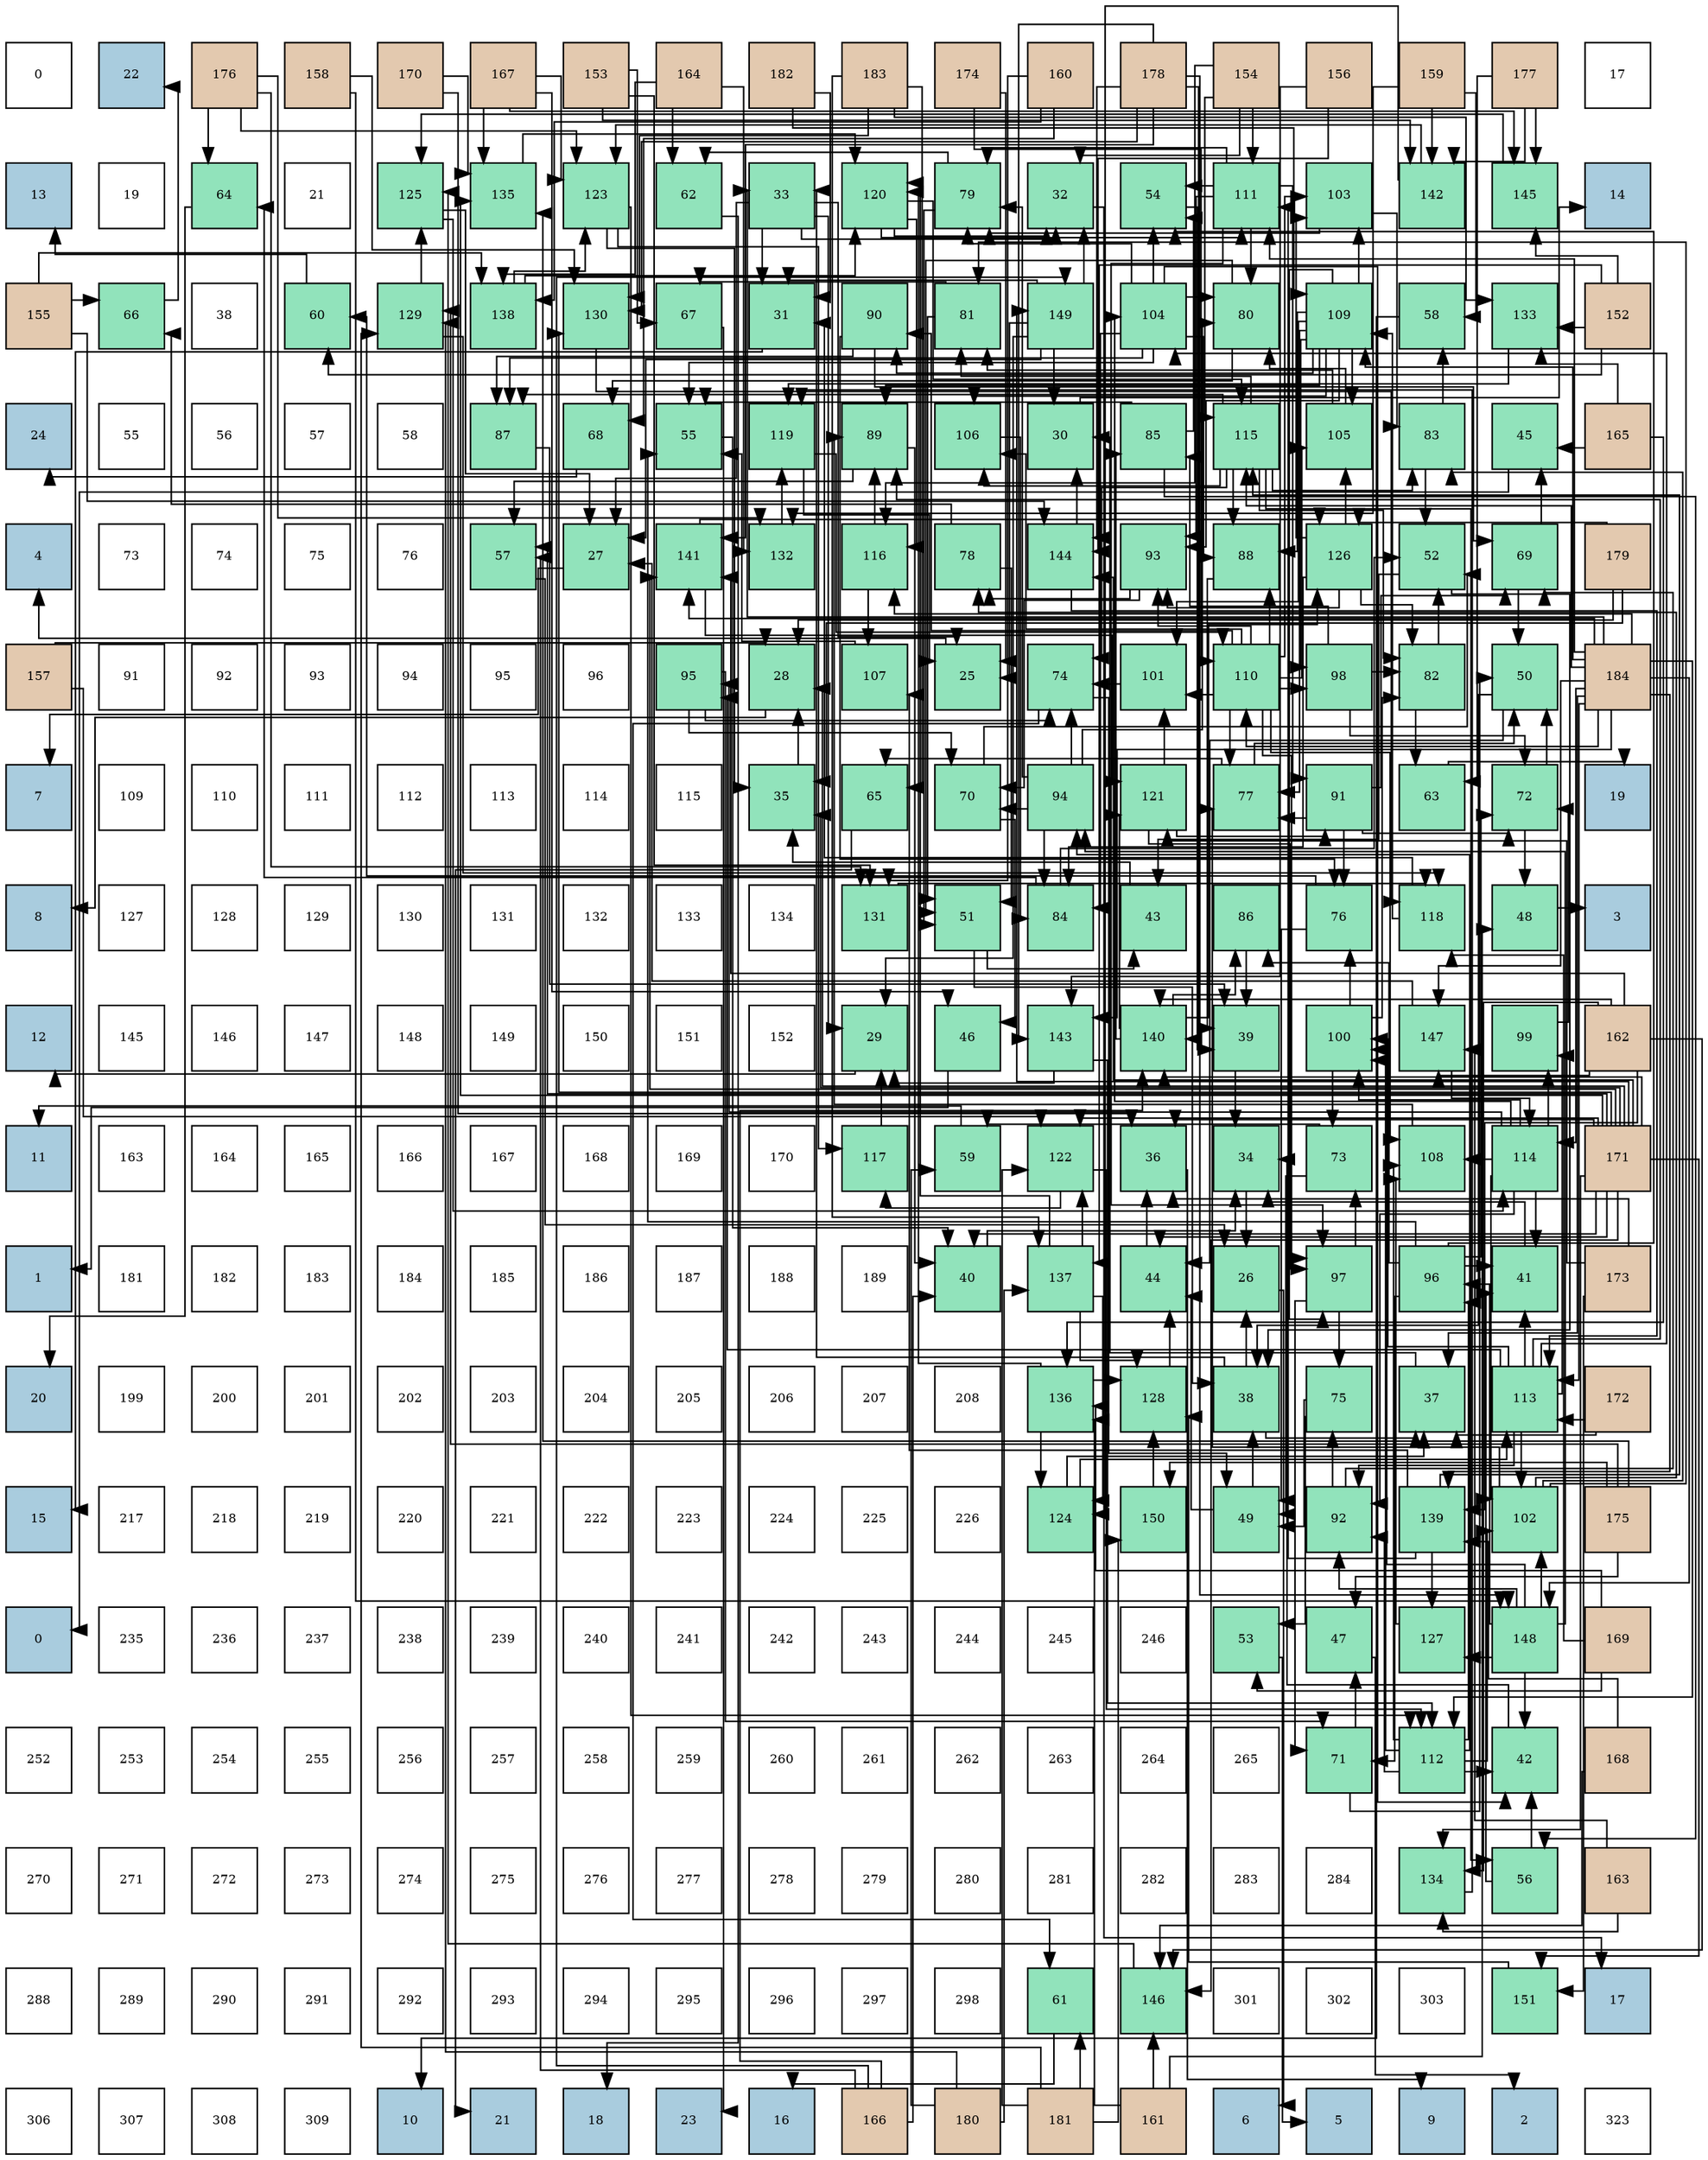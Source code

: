 digraph layout{
 rankdir=TB;
 splines=ortho;
 node [style=filled shape=square fixedsize=true width=0.6];
0[label="0", fontsize=8, fillcolor="#ffffff"];
1[label="22", fontsize=8, fillcolor="#a9ccde"];
2[label="176", fontsize=8, fillcolor="#e3c9af"];
3[label="158", fontsize=8, fillcolor="#e3c9af"];
4[label="170", fontsize=8, fillcolor="#e3c9af"];
5[label="167", fontsize=8, fillcolor="#e3c9af"];
6[label="153", fontsize=8, fillcolor="#e3c9af"];
7[label="164", fontsize=8, fillcolor="#e3c9af"];
8[label="182", fontsize=8, fillcolor="#e3c9af"];
9[label="183", fontsize=8, fillcolor="#e3c9af"];
10[label="174", fontsize=8, fillcolor="#e3c9af"];
11[label="160", fontsize=8, fillcolor="#e3c9af"];
12[label="178", fontsize=8, fillcolor="#e3c9af"];
13[label="154", fontsize=8, fillcolor="#e3c9af"];
14[label="156", fontsize=8, fillcolor="#e3c9af"];
15[label="159", fontsize=8, fillcolor="#e3c9af"];
16[label="177", fontsize=8, fillcolor="#e3c9af"];
17[label="17", fontsize=8, fillcolor="#ffffff"];
18[label="13", fontsize=8, fillcolor="#a9ccde"];
19[label="19", fontsize=8, fillcolor="#ffffff"];
20[label="64", fontsize=8, fillcolor="#91e3bb"];
21[label="21", fontsize=8, fillcolor="#ffffff"];
22[label="125", fontsize=8, fillcolor="#91e3bb"];
23[label="135", fontsize=8, fillcolor="#91e3bb"];
24[label="123", fontsize=8, fillcolor="#91e3bb"];
25[label="62", fontsize=8, fillcolor="#91e3bb"];
26[label="33", fontsize=8, fillcolor="#91e3bb"];
27[label="120", fontsize=8, fillcolor="#91e3bb"];
28[label="79", fontsize=8, fillcolor="#91e3bb"];
29[label="32", fontsize=8, fillcolor="#91e3bb"];
30[label="54", fontsize=8, fillcolor="#91e3bb"];
31[label="111", fontsize=8, fillcolor="#91e3bb"];
32[label="103", fontsize=8, fillcolor="#91e3bb"];
33[label="142", fontsize=8, fillcolor="#91e3bb"];
34[label="145", fontsize=8, fillcolor="#91e3bb"];
35[label="14", fontsize=8, fillcolor="#a9ccde"];
36[label="155", fontsize=8, fillcolor="#e3c9af"];
37[label="66", fontsize=8, fillcolor="#91e3bb"];
38[label="38", fontsize=8, fillcolor="#ffffff"];
39[label="60", fontsize=8, fillcolor="#91e3bb"];
40[label="129", fontsize=8, fillcolor="#91e3bb"];
41[label="138", fontsize=8, fillcolor="#91e3bb"];
42[label="130", fontsize=8, fillcolor="#91e3bb"];
43[label="67", fontsize=8, fillcolor="#91e3bb"];
44[label="31", fontsize=8, fillcolor="#91e3bb"];
45[label="90", fontsize=8, fillcolor="#91e3bb"];
46[label="81", fontsize=8, fillcolor="#91e3bb"];
47[label="149", fontsize=8, fillcolor="#91e3bb"];
48[label="104", fontsize=8, fillcolor="#91e3bb"];
49[label="80", fontsize=8, fillcolor="#91e3bb"];
50[label="109", fontsize=8, fillcolor="#91e3bb"];
51[label="58", fontsize=8, fillcolor="#91e3bb"];
52[label="133", fontsize=8, fillcolor="#91e3bb"];
53[label="152", fontsize=8, fillcolor="#e3c9af"];
54[label="24", fontsize=8, fillcolor="#a9ccde"];
55[label="55", fontsize=8, fillcolor="#ffffff"];
56[label="56", fontsize=8, fillcolor="#ffffff"];
57[label="57", fontsize=8, fillcolor="#ffffff"];
58[label="58", fontsize=8, fillcolor="#ffffff"];
59[label="87", fontsize=8, fillcolor="#91e3bb"];
60[label="68", fontsize=8, fillcolor="#91e3bb"];
61[label="55", fontsize=8, fillcolor="#91e3bb"];
62[label="119", fontsize=8, fillcolor="#91e3bb"];
63[label="89", fontsize=8, fillcolor="#91e3bb"];
64[label="106", fontsize=8, fillcolor="#91e3bb"];
65[label="30", fontsize=8, fillcolor="#91e3bb"];
66[label="85", fontsize=8, fillcolor="#91e3bb"];
67[label="115", fontsize=8, fillcolor="#91e3bb"];
68[label="105", fontsize=8, fillcolor="#91e3bb"];
69[label="83", fontsize=8, fillcolor="#91e3bb"];
70[label="45", fontsize=8, fillcolor="#91e3bb"];
71[label="165", fontsize=8, fillcolor="#e3c9af"];
72[label="4", fontsize=8, fillcolor="#a9ccde"];
73[label="73", fontsize=8, fillcolor="#ffffff"];
74[label="74", fontsize=8, fillcolor="#ffffff"];
75[label="75", fontsize=8, fillcolor="#ffffff"];
76[label="76", fontsize=8, fillcolor="#ffffff"];
77[label="57", fontsize=8, fillcolor="#91e3bb"];
78[label="27", fontsize=8, fillcolor="#91e3bb"];
79[label="141", fontsize=8, fillcolor="#91e3bb"];
80[label="132", fontsize=8, fillcolor="#91e3bb"];
81[label="116", fontsize=8, fillcolor="#91e3bb"];
82[label="78", fontsize=8, fillcolor="#91e3bb"];
83[label="144", fontsize=8, fillcolor="#91e3bb"];
84[label="93", fontsize=8, fillcolor="#91e3bb"];
85[label="88", fontsize=8, fillcolor="#91e3bb"];
86[label="126", fontsize=8, fillcolor="#91e3bb"];
87[label="52", fontsize=8, fillcolor="#91e3bb"];
88[label="69", fontsize=8, fillcolor="#91e3bb"];
89[label="179", fontsize=8, fillcolor="#e3c9af"];
90[label="157", fontsize=8, fillcolor="#e3c9af"];
91[label="91", fontsize=8, fillcolor="#ffffff"];
92[label="92", fontsize=8, fillcolor="#ffffff"];
93[label="93", fontsize=8, fillcolor="#ffffff"];
94[label="94", fontsize=8, fillcolor="#ffffff"];
95[label="95", fontsize=8, fillcolor="#ffffff"];
96[label="96", fontsize=8, fillcolor="#ffffff"];
97[label="95", fontsize=8, fillcolor="#91e3bb"];
98[label="28", fontsize=8, fillcolor="#91e3bb"];
99[label="107", fontsize=8, fillcolor="#91e3bb"];
100[label="25", fontsize=8, fillcolor="#91e3bb"];
101[label="74", fontsize=8, fillcolor="#91e3bb"];
102[label="101", fontsize=8, fillcolor="#91e3bb"];
103[label="110", fontsize=8, fillcolor="#91e3bb"];
104[label="98", fontsize=8, fillcolor="#91e3bb"];
105[label="82", fontsize=8, fillcolor="#91e3bb"];
106[label="50", fontsize=8, fillcolor="#91e3bb"];
107[label="184", fontsize=8, fillcolor="#e3c9af"];
108[label="7", fontsize=8, fillcolor="#a9ccde"];
109[label="109", fontsize=8, fillcolor="#ffffff"];
110[label="110", fontsize=8, fillcolor="#ffffff"];
111[label="111", fontsize=8, fillcolor="#ffffff"];
112[label="112", fontsize=8, fillcolor="#ffffff"];
113[label="113", fontsize=8, fillcolor="#ffffff"];
114[label="114", fontsize=8, fillcolor="#ffffff"];
115[label="115", fontsize=8, fillcolor="#ffffff"];
116[label="35", fontsize=8, fillcolor="#91e3bb"];
117[label="65", fontsize=8, fillcolor="#91e3bb"];
118[label="70", fontsize=8, fillcolor="#91e3bb"];
119[label="94", fontsize=8, fillcolor="#91e3bb"];
120[label="121", fontsize=8, fillcolor="#91e3bb"];
121[label="77", fontsize=8, fillcolor="#91e3bb"];
122[label="91", fontsize=8, fillcolor="#91e3bb"];
123[label="63", fontsize=8, fillcolor="#91e3bb"];
124[label="72", fontsize=8, fillcolor="#91e3bb"];
125[label="19", fontsize=8, fillcolor="#a9ccde"];
126[label="8", fontsize=8, fillcolor="#a9ccde"];
127[label="127", fontsize=8, fillcolor="#ffffff"];
128[label="128", fontsize=8, fillcolor="#ffffff"];
129[label="129", fontsize=8, fillcolor="#ffffff"];
130[label="130", fontsize=8, fillcolor="#ffffff"];
131[label="131", fontsize=8, fillcolor="#ffffff"];
132[label="132", fontsize=8, fillcolor="#ffffff"];
133[label="133", fontsize=8, fillcolor="#ffffff"];
134[label="134", fontsize=8, fillcolor="#ffffff"];
135[label="131", fontsize=8, fillcolor="#91e3bb"];
136[label="51", fontsize=8, fillcolor="#91e3bb"];
137[label="84", fontsize=8, fillcolor="#91e3bb"];
138[label="43", fontsize=8, fillcolor="#91e3bb"];
139[label="86", fontsize=8, fillcolor="#91e3bb"];
140[label="76", fontsize=8, fillcolor="#91e3bb"];
141[label="118", fontsize=8, fillcolor="#91e3bb"];
142[label="48", fontsize=8, fillcolor="#91e3bb"];
143[label="3", fontsize=8, fillcolor="#a9ccde"];
144[label="12", fontsize=8, fillcolor="#a9ccde"];
145[label="145", fontsize=8, fillcolor="#ffffff"];
146[label="146", fontsize=8, fillcolor="#ffffff"];
147[label="147", fontsize=8, fillcolor="#ffffff"];
148[label="148", fontsize=8, fillcolor="#ffffff"];
149[label="149", fontsize=8, fillcolor="#ffffff"];
150[label="150", fontsize=8, fillcolor="#ffffff"];
151[label="151", fontsize=8, fillcolor="#ffffff"];
152[label="152", fontsize=8, fillcolor="#ffffff"];
153[label="29", fontsize=8, fillcolor="#91e3bb"];
154[label="46", fontsize=8, fillcolor="#91e3bb"];
155[label="143", fontsize=8, fillcolor="#91e3bb"];
156[label="140", fontsize=8, fillcolor="#91e3bb"];
157[label="39", fontsize=8, fillcolor="#91e3bb"];
158[label="100", fontsize=8, fillcolor="#91e3bb"];
159[label="147", fontsize=8, fillcolor="#91e3bb"];
160[label="99", fontsize=8, fillcolor="#91e3bb"];
161[label="162", fontsize=8, fillcolor="#e3c9af"];
162[label="11", fontsize=8, fillcolor="#a9ccde"];
163[label="163", fontsize=8, fillcolor="#ffffff"];
164[label="164", fontsize=8, fillcolor="#ffffff"];
165[label="165", fontsize=8, fillcolor="#ffffff"];
166[label="166", fontsize=8, fillcolor="#ffffff"];
167[label="167", fontsize=8, fillcolor="#ffffff"];
168[label="168", fontsize=8, fillcolor="#ffffff"];
169[label="169", fontsize=8, fillcolor="#ffffff"];
170[label="170", fontsize=8, fillcolor="#ffffff"];
171[label="117", fontsize=8, fillcolor="#91e3bb"];
172[label="59", fontsize=8, fillcolor="#91e3bb"];
173[label="122", fontsize=8, fillcolor="#91e3bb"];
174[label="36", fontsize=8, fillcolor="#91e3bb"];
175[label="34", fontsize=8, fillcolor="#91e3bb"];
176[label="73", fontsize=8, fillcolor="#91e3bb"];
177[label="108", fontsize=8, fillcolor="#91e3bb"];
178[label="114", fontsize=8, fillcolor="#91e3bb"];
179[label="171", fontsize=8, fillcolor="#e3c9af"];
180[label="1", fontsize=8, fillcolor="#a9ccde"];
181[label="181", fontsize=8, fillcolor="#ffffff"];
182[label="182", fontsize=8, fillcolor="#ffffff"];
183[label="183", fontsize=8, fillcolor="#ffffff"];
184[label="184", fontsize=8, fillcolor="#ffffff"];
185[label="185", fontsize=8, fillcolor="#ffffff"];
186[label="186", fontsize=8, fillcolor="#ffffff"];
187[label="187", fontsize=8, fillcolor="#ffffff"];
188[label="188", fontsize=8, fillcolor="#ffffff"];
189[label="189", fontsize=8, fillcolor="#ffffff"];
190[label="40", fontsize=8, fillcolor="#91e3bb"];
191[label="137", fontsize=8, fillcolor="#91e3bb"];
192[label="44", fontsize=8, fillcolor="#91e3bb"];
193[label="26", fontsize=8, fillcolor="#91e3bb"];
194[label="97", fontsize=8, fillcolor="#91e3bb"];
195[label="96", fontsize=8, fillcolor="#91e3bb"];
196[label="41", fontsize=8, fillcolor="#91e3bb"];
197[label="173", fontsize=8, fillcolor="#e3c9af"];
198[label="20", fontsize=8, fillcolor="#a9ccde"];
199[label="199", fontsize=8, fillcolor="#ffffff"];
200[label="200", fontsize=8, fillcolor="#ffffff"];
201[label="201", fontsize=8, fillcolor="#ffffff"];
202[label="202", fontsize=8, fillcolor="#ffffff"];
203[label="203", fontsize=8, fillcolor="#ffffff"];
204[label="204", fontsize=8, fillcolor="#ffffff"];
205[label="205", fontsize=8, fillcolor="#ffffff"];
206[label="206", fontsize=8, fillcolor="#ffffff"];
207[label="207", fontsize=8, fillcolor="#ffffff"];
208[label="208", fontsize=8, fillcolor="#ffffff"];
209[label="136", fontsize=8, fillcolor="#91e3bb"];
210[label="128", fontsize=8, fillcolor="#91e3bb"];
211[label="38", fontsize=8, fillcolor="#91e3bb"];
212[label="75", fontsize=8, fillcolor="#91e3bb"];
213[label="37", fontsize=8, fillcolor="#91e3bb"];
214[label="113", fontsize=8, fillcolor="#91e3bb"];
215[label="172", fontsize=8, fillcolor="#e3c9af"];
216[label="15", fontsize=8, fillcolor="#a9ccde"];
217[label="217", fontsize=8, fillcolor="#ffffff"];
218[label="218", fontsize=8, fillcolor="#ffffff"];
219[label="219", fontsize=8, fillcolor="#ffffff"];
220[label="220", fontsize=8, fillcolor="#ffffff"];
221[label="221", fontsize=8, fillcolor="#ffffff"];
222[label="222", fontsize=8, fillcolor="#ffffff"];
223[label="223", fontsize=8, fillcolor="#ffffff"];
224[label="224", fontsize=8, fillcolor="#ffffff"];
225[label="225", fontsize=8, fillcolor="#ffffff"];
226[label="226", fontsize=8, fillcolor="#ffffff"];
227[label="124", fontsize=8, fillcolor="#91e3bb"];
228[label="150", fontsize=8, fillcolor="#91e3bb"];
229[label="49", fontsize=8, fillcolor="#91e3bb"];
230[label="92", fontsize=8, fillcolor="#91e3bb"];
231[label="139", fontsize=8, fillcolor="#91e3bb"];
232[label="102", fontsize=8, fillcolor="#91e3bb"];
233[label="175", fontsize=8, fillcolor="#e3c9af"];
234[label="0", fontsize=8, fillcolor="#a9ccde"];
235[label="235", fontsize=8, fillcolor="#ffffff"];
236[label="236", fontsize=8, fillcolor="#ffffff"];
237[label="237", fontsize=8, fillcolor="#ffffff"];
238[label="238", fontsize=8, fillcolor="#ffffff"];
239[label="239", fontsize=8, fillcolor="#ffffff"];
240[label="240", fontsize=8, fillcolor="#ffffff"];
241[label="241", fontsize=8, fillcolor="#ffffff"];
242[label="242", fontsize=8, fillcolor="#ffffff"];
243[label="243", fontsize=8, fillcolor="#ffffff"];
244[label="244", fontsize=8, fillcolor="#ffffff"];
245[label="245", fontsize=8, fillcolor="#ffffff"];
246[label="246", fontsize=8, fillcolor="#ffffff"];
247[label="53", fontsize=8, fillcolor="#91e3bb"];
248[label="47", fontsize=8, fillcolor="#91e3bb"];
249[label="127", fontsize=8, fillcolor="#91e3bb"];
250[label="148", fontsize=8, fillcolor="#91e3bb"];
251[label="169", fontsize=8, fillcolor="#e3c9af"];
252[label="252", fontsize=8, fillcolor="#ffffff"];
253[label="253", fontsize=8, fillcolor="#ffffff"];
254[label="254", fontsize=8, fillcolor="#ffffff"];
255[label="255", fontsize=8, fillcolor="#ffffff"];
256[label="256", fontsize=8, fillcolor="#ffffff"];
257[label="257", fontsize=8, fillcolor="#ffffff"];
258[label="258", fontsize=8, fillcolor="#ffffff"];
259[label="259", fontsize=8, fillcolor="#ffffff"];
260[label="260", fontsize=8, fillcolor="#ffffff"];
261[label="261", fontsize=8, fillcolor="#ffffff"];
262[label="262", fontsize=8, fillcolor="#ffffff"];
263[label="263", fontsize=8, fillcolor="#ffffff"];
264[label="264", fontsize=8, fillcolor="#ffffff"];
265[label="265", fontsize=8, fillcolor="#ffffff"];
266[label="71", fontsize=8, fillcolor="#91e3bb"];
267[label="112", fontsize=8, fillcolor="#91e3bb"];
268[label="42", fontsize=8, fillcolor="#91e3bb"];
269[label="168", fontsize=8, fillcolor="#e3c9af"];
270[label="270", fontsize=8, fillcolor="#ffffff"];
271[label="271", fontsize=8, fillcolor="#ffffff"];
272[label="272", fontsize=8, fillcolor="#ffffff"];
273[label="273", fontsize=8, fillcolor="#ffffff"];
274[label="274", fontsize=8, fillcolor="#ffffff"];
275[label="275", fontsize=8, fillcolor="#ffffff"];
276[label="276", fontsize=8, fillcolor="#ffffff"];
277[label="277", fontsize=8, fillcolor="#ffffff"];
278[label="278", fontsize=8, fillcolor="#ffffff"];
279[label="279", fontsize=8, fillcolor="#ffffff"];
280[label="280", fontsize=8, fillcolor="#ffffff"];
281[label="281", fontsize=8, fillcolor="#ffffff"];
282[label="282", fontsize=8, fillcolor="#ffffff"];
283[label="283", fontsize=8, fillcolor="#ffffff"];
284[label="284", fontsize=8, fillcolor="#ffffff"];
285[label="134", fontsize=8, fillcolor="#91e3bb"];
286[label="56", fontsize=8, fillcolor="#91e3bb"];
287[label="163", fontsize=8, fillcolor="#e3c9af"];
288[label="288", fontsize=8, fillcolor="#ffffff"];
289[label="289", fontsize=8, fillcolor="#ffffff"];
290[label="290", fontsize=8, fillcolor="#ffffff"];
291[label="291", fontsize=8, fillcolor="#ffffff"];
292[label="292", fontsize=8, fillcolor="#ffffff"];
293[label="293", fontsize=8, fillcolor="#ffffff"];
294[label="294", fontsize=8, fillcolor="#ffffff"];
295[label="295", fontsize=8, fillcolor="#ffffff"];
296[label="296", fontsize=8, fillcolor="#ffffff"];
297[label="297", fontsize=8, fillcolor="#ffffff"];
298[label="298", fontsize=8, fillcolor="#ffffff"];
299[label="61", fontsize=8, fillcolor="#91e3bb"];
300[label="146", fontsize=8, fillcolor="#91e3bb"];
301[label="301", fontsize=8, fillcolor="#ffffff"];
302[label="302", fontsize=8, fillcolor="#ffffff"];
303[label="303", fontsize=8, fillcolor="#ffffff"];
304[label="151", fontsize=8, fillcolor="#91e3bb"];
305[label="17", fontsize=8, fillcolor="#a9ccde"];
306[label="306", fontsize=8, fillcolor="#ffffff"];
307[label="307", fontsize=8, fillcolor="#ffffff"];
308[label="308", fontsize=8, fillcolor="#ffffff"];
309[label="309", fontsize=8, fillcolor="#ffffff"];
310[label="10", fontsize=8, fillcolor="#a9ccde"];
311[label="21", fontsize=8, fillcolor="#a9ccde"];
312[label="18", fontsize=8, fillcolor="#a9ccde"];
313[label="23", fontsize=8, fillcolor="#a9ccde"];
314[label="16", fontsize=8, fillcolor="#a9ccde"];
315[label="166", fontsize=8, fillcolor="#e3c9af"];
316[label="180", fontsize=8, fillcolor="#e3c9af"];
317[label="181", fontsize=8, fillcolor="#e3c9af"];
318[label="161", fontsize=8, fillcolor="#e3c9af"];
319[label="6", fontsize=8, fillcolor="#a9ccde"];
320[label="5", fontsize=8, fillcolor="#a9ccde"];
321[label="9", fontsize=8, fillcolor="#a9ccde"];
322[label="2", fontsize=8, fillcolor="#a9ccde"];
323[label="323", fontsize=8, fillcolor="#ffffff"];
edge [constraint=false, style=vis];100 -> 72;
193 -> 319;
78 -> 108;
98 -> 126;
153 -> 144;
65 -> 35;
44 -> 216;
29 -> 305;
26 -> 100;
26 -> 78;
26 -> 153;
26 -> 44;
26 -> 29;
175 -> 193;
116 -> 98;
174 -> 321;
213 -> 65;
211 -> 193;
211 -> 26;
211 -> 213;
157 -> 175;
190 -> 175;
196 -> 175;
268 -> 175;
138 -> 116;
192 -> 174;
70 -> 234;
154 -> 180;
248 -> 322;
142 -> 143;
229 -> 211;
229 -> 192;
106 -> 211;
106 -> 192;
136 -> 211;
136 -> 138;
87 -> 211;
87 -> 138;
247 -> 320;
30 -> 157;
61 -> 190;
286 -> 196;
286 -> 268;
77 -> 193;
51 -> 310;
172 -> 162;
39 -> 18;
299 -> 314;
25 -> 312;
123 -> 125;
20 -> 198;
117 -> 311;
37 -> 1;
43 -> 313;
60 -> 54;
88 -> 70;
88 -> 106;
118 -> 154;
118 -> 87;
266 -> 248;
266 -> 106;
124 -> 142;
124 -> 106;
176 -> 229;
176 -> 172;
101 -> 229;
101 -> 299;
212 -> 229;
212 -> 247;
140 -> 229;
140 -> 39;
121 -> 106;
121 -> 117;
82 -> 136;
82 -> 37;
28 -> 136;
28 -> 25;
49 -> 136;
49 -> 60;
46 -> 136;
46 -> 43;
105 -> 87;
105 -> 123;
69 -> 87;
69 -> 51;
137 -> 87;
137 -> 20;
66 -> 30;
66 -> 61;
66 -> 286;
139 -> 157;
59 -> 157;
85 -> 157;
63 -> 190;
63 -> 77;
45 -> 88;
45 -> 140;
45 -> 59;
122 -> 88;
122 -> 124;
122 -> 140;
122 -> 121;
230 -> 88;
230 -> 212;
84 -> 118;
84 -> 82;
119 -> 118;
119 -> 101;
119 -> 28;
119 -> 49;
119 -> 137;
97 -> 118;
97 -> 266;
97 -> 101;
195 -> 196;
195 -> 30;
195 -> 61;
195 -> 266;
195 -> 124;
195 -> 139;
194 -> 266;
194 -> 176;
194 -> 212;
104 -> 124;
104 -> 105;
104 -> 66;
160 -> 124;
158 -> 176;
158 -> 140;
158 -> 105;
102 -> 101;
232 -> 121;
232 -> 82;
232 -> 46;
232 -> 69;
32 -> 28;
32 -> 69;
48 -> 268;
48 -> 30;
48 -> 61;
48 -> 28;
48 -> 49;
48 -> 137;
48 -> 59;
48 -> 85;
68 -> 49;
68 -> 46;
64 -> 137;
99 -> 61;
177 -> 63;
50 -> 121;
50 -> 85;
50 -> 63;
50 -> 45;
50 -> 84;
50 -> 194;
50 -> 104;
50 -> 102;
50 -> 32;
50 -> 68;
50 -> 64;
103 -> 121;
103 -> 85;
103 -> 45;
103 -> 84;
103 -> 194;
103 -> 104;
103 -> 102;
103 -> 32;
103 -> 68;
103 -> 64;
103 -> 177;
31 -> 30;
31 -> 28;
31 -> 49;
31 -> 122;
31 -> 84;
31 -> 194;
267 -> 268;
267 -> 230;
267 -> 119;
267 -> 195;
267 -> 158;
267 -> 232;
267 -> 177;
214 -> 196;
214 -> 63;
214 -> 230;
214 -> 97;
214 -> 160;
214 -> 158;
214 -> 232;
214 -> 48;
178 -> 196;
178 -> 230;
178 -> 97;
178 -> 160;
178 -> 158;
178 -> 232;
178 -> 48;
178 -> 177;
67 -> 286;
67 -> 101;
67 -> 46;
67 -> 105;
67 -> 69;
67 -> 59;
67 -> 85;
67 -> 64;
81 -> 63;
81 -> 99;
171 -> 153;
141 -> 44;
141 -> 50;
62 -> 100;
62 -> 103;
27 -> 29;
27 -> 31;
27 -> 67;
27 -> 81;
120 -> 122;
120 -> 194;
120 -> 102;
173 -> 267;
173 -> 171;
24 -> 116;
24 -> 267;
24 -> 171;
227 -> 213;
227 -> 214;
22 -> 78;
22 -> 178;
86 -> 105;
86 -> 137;
86 -> 84;
86 -> 32;
86 -> 68;
249 -> 177;
210 -> 192;
40 -> 141;
40 -> 22;
42 -> 141;
135 -> 141;
80 -> 62;
52 -> 62;
285 -> 62;
23 -> 27;
209 -> 27;
209 -> 227;
209 -> 210;
191 -> 27;
191 -> 173;
191 -> 227;
191 -> 210;
41 -> 27;
41 -> 24;
231 -> 99;
231 -> 31;
231 -> 67;
231 -> 249;
156 -> 66;
156 -> 139;
156 -> 120;
156 -> 86;
79 -> 120;
79 -> 86;
33 -> 24;
33 -> 227;
155 -> 153;
155 -> 267;
83 -> 65;
83 -> 214;
34 -> 22;
300 -> 22;
159 -> 78;
159 -> 178;
250 -> 268;
250 -> 230;
250 -> 119;
250 -> 195;
250 -> 158;
250 -> 232;
250 -> 249;
47 -> 100;
47 -> 78;
47 -> 153;
47 -> 65;
47 -> 44;
47 -> 29;
228 -> 210;
304 -> 210;
53 -> 39;
53 -> 52;
53 -> 191;
53 -> 34;
6 -> 43;
6 -> 135;
6 -> 33;
13 -> 29;
13 -> 31;
13 -> 67;
13 -> 81;
36 -> 37;
36 -> 41;
36 -> 83;
14 -> 155;
14 -> 83;
90 -> 98;
90 -> 173;
3 -> 42;
3 -> 250;
15 -> 51;
15 -> 80;
15 -> 33;
11 -> 60;
11 -> 135;
11 -> 41;
318 -> 142;
318 -> 209;
318 -> 300;
161 -> 285;
161 -> 231;
161 -> 156;
161 -> 79;
161 -> 300;
161 -> 159;
287 -> 285;
287 -> 159;
7 -> 25;
7 -> 80;
7 -> 41;
71 -> 70;
71 -> 52;
71 -> 209;
315 -> 190;
315 -> 77;
315 -> 156;
315 -> 47;
5 -> 154;
5 -> 24;
5 -> 23;
5 -> 34;
269 -> 231;
269 -> 300;
251 -> 247;
251 -> 141;
251 -> 209;
4 -> 174;
4 -> 23;
179 -> 98;
179 -> 116;
179 -> 174;
179 -> 190;
179 -> 192;
179 -> 77;
179 -> 173;
179 -> 42;
179 -> 285;
179 -> 23;
179 -> 156;
179 -> 79;
179 -> 83;
179 -> 300;
179 -> 47;
179 -> 304;
215 -> 213;
215 -> 214;
197 -> 174;
197 -> 120;
197 -> 304;
10 -> 100;
10 -> 103;
233 -> 248;
233 -> 40;
233 -> 23;
233 -> 228;
2 -> 20;
2 -> 24;
2 -> 135;
2 -> 80;
16 -> 123;
16 -> 33;
16 -> 34;
12 -> 42;
12 -> 156;
12 -> 79;
12 -> 155;
12 -> 83;
12 -> 250;
89 -> 98;
89 -> 116;
89 -> 86;
316 -> 172;
316 -> 40;
316 -> 191;
317 -> 299;
317 -> 173;
317 -> 40;
317 -> 228;
8 -> 44;
8 -> 50;
9 -> 117;
9 -> 42;
9 -> 52;
9 -> 191;
107 -> 26;
107 -> 213;
107 -> 50;
107 -> 103;
107 -> 31;
107 -> 267;
107 -> 214;
107 -> 178;
107 -> 67;
107 -> 81;
107 -> 231;
107 -> 79;
107 -> 155;
107 -> 159;
107 -> 250;
edge [constraint=true, style=invis];
0 -> 18 -> 36 -> 54 -> 72 -> 90 -> 108 -> 126 -> 144 -> 162 -> 180 -> 198 -> 216 -> 234 -> 252 -> 270 -> 288 -> 306;
1 -> 19 -> 37 -> 55 -> 73 -> 91 -> 109 -> 127 -> 145 -> 163 -> 181 -> 199 -> 217 -> 235 -> 253 -> 271 -> 289 -> 307;
2 -> 20 -> 38 -> 56 -> 74 -> 92 -> 110 -> 128 -> 146 -> 164 -> 182 -> 200 -> 218 -> 236 -> 254 -> 272 -> 290 -> 308;
3 -> 21 -> 39 -> 57 -> 75 -> 93 -> 111 -> 129 -> 147 -> 165 -> 183 -> 201 -> 219 -> 237 -> 255 -> 273 -> 291 -> 309;
4 -> 22 -> 40 -> 58 -> 76 -> 94 -> 112 -> 130 -> 148 -> 166 -> 184 -> 202 -> 220 -> 238 -> 256 -> 274 -> 292 -> 310;
5 -> 23 -> 41 -> 59 -> 77 -> 95 -> 113 -> 131 -> 149 -> 167 -> 185 -> 203 -> 221 -> 239 -> 257 -> 275 -> 293 -> 311;
6 -> 24 -> 42 -> 60 -> 78 -> 96 -> 114 -> 132 -> 150 -> 168 -> 186 -> 204 -> 222 -> 240 -> 258 -> 276 -> 294 -> 312;
7 -> 25 -> 43 -> 61 -> 79 -> 97 -> 115 -> 133 -> 151 -> 169 -> 187 -> 205 -> 223 -> 241 -> 259 -> 277 -> 295 -> 313;
8 -> 26 -> 44 -> 62 -> 80 -> 98 -> 116 -> 134 -> 152 -> 170 -> 188 -> 206 -> 224 -> 242 -> 260 -> 278 -> 296 -> 314;
9 -> 27 -> 45 -> 63 -> 81 -> 99 -> 117 -> 135 -> 153 -> 171 -> 189 -> 207 -> 225 -> 243 -> 261 -> 279 -> 297 -> 315;
10 -> 28 -> 46 -> 64 -> 82 -> 100 -> 118 -> 136 -> 154 -> 172 -> 190 -> 208 -> 226 -> 244 -> 262 -> 280 -> 298 -> 316;
11 -> 29 -> 47 -> 65 -> 83 -> 101 -> 119 -> 137 -> 155 -> 173 -> 191 -> 209 -> 227 -> 245 -> 263 -> 281 -> 299 -> 317;
12 -> 30 -> 48 -> 66 -> 84 -> 102 -> 120 -> 138 -> 156 -> 174 -> 192 -> 210 -> 228 -> 246 -> 264 -> 282 -> 300 -> 318;
13 -> 31 -> 49 -> 67 -> 85 -> 103 -> 121 -> 139 -> 157 -> 175 -> 193 -> 211 -> 229 -> 247 -> 265 -> 283 -> 301 -> 319;
14 -> 32 -> 50 -> 68 -> 86 -> 104 -> 122 -> 140 -> 158 -> 176 -> 194 -> 212 -> 230 -> 248 -> 266 -> 284 -> 302 -> 320;
15 -> 33 -> 51 -> 69 -> 87 -> 105 -> 123 -> 141 -> 159 -> 177 -> 195 -> 213 -> 231 -> 249 -> 267 -> 285 -> 303 -> 321;
16 -> 34 -> 52 -> 70 -> 88 -> 106 -> 124 -> 142 -> 160 -> 178 -> 196 -> 214 -> 232 -> 250 -> 268 -> 286 -> 304 -> 322;
17 -> 35 -> 53 -> 71 -> 89 -> 107 -> 125 -> 143 -> 161 -> 179 -> 197 -> 215 -> 233 -> 251 -> 269 -> 287 -> 305 -> 323;
rank = same {0 -> 1 -> 2 -> 3 -> 4 -> 5 -> 6 -> 7 -> 8 -> 9 -> 10 -> 11 -> 12 -> 13 -> 14 -> 15 -> 16 -> 17};
rank = same {18 -> 19 -> 20 -> 21 -> 22 -> 23 -> 24 -> 25 -> 26 -> 27 -> 28 -> 29 -> 30 -> 31 -> 32 -> 33 -> 34 -> 35};
rank = same {36 -> 37 -> 38 -> 39 -> 40 -> 41 -> 42 -> 43 -> 44 -> 45 -> 46 -> 47 -> 48 -> 49 -> 50 -> 51 -> 52 -> 53};
rank = same {54 -> 55 -> 56 -> 57 -> 58 -> 59 -> 60 -> 61 -> 62 -> 63 -> 64 -> 65 -> 66 -> 67 -> 68 -> 69 -> 70 -> 71};
rank = same {72 -> 73 -> 74 -> 75 -> 76 -> 77 -> 78 -> 79 -> 80 -> 81 -> 82 -> 83 -> 84 -> 85 -> 86 -> 87 -> 88 -> 89};
rank = same {90 -> 91 -> 92 -> 93 -> 94 -> 95 -> 96 -> 97 -> 98 -> 99 -> 100 -> 101 -> 102 -> 103 -> 104 -> 105 -> 106 -> 107};
rank = same {108 -> 109 -> 110 -> 111 -> 112 -> 113 -> 114 -> 115 -> 116 -> 117 -> 118 -> 119 -> 120 -> 121 -> 122 -> 123 -> 124 -> 125};
rank = same {126 -> 127 -> 128 -> 129 -> 130 -> 131 -> 132 -> 133 -> 134 -> 135 -> 136 -> 137 -> 138 -> 139 -> 140 -> 141 -> 142 -> 143};
rank = same {144 -> 145 -> 146 -> 147 -> 148 -> 149 -> 150 -> 151 -> 152 -> 153 -> 154 -> 155 -> 156 -> 157 -> 158 -> 159 -> 160 -> 161};
rank = same {162 -> 163 -> 164 -> 165 -> 166 -> 167 -> 168 -> 169 -> 170 -> 171 -> 172 -> 173 -> 174 -> 175 -> 176 -> 177 -> 178 -> 179};
rank = same {180 -> 181 -> 182 -> 183 -> 184 -> 185 -> 186 -> 187 -> 188 -> 189 -> 190 -> 191 -> 192 -> 193 -> 194 -> 195 -> 196 -> 197};
rank = same {198 -> 199 -> 200 -> 201 -> 202 -> 203 -> 204 -> 205 -> 206 -> 207 -> 208 -> 209 -> 210 -> 211 -> 212 -> 213 -> 214 -> 215};
rank = same {216 -> 217 -> 218 -> 219 -> 220 -> 221 -> 222 -> 223 -> 224 -> 225 -> 226 -> 227 -> 228 -> 229 -> 230 -> 231 -> 232 -> 233};
rank = same {234 -> 235 -> 236 -> 237 -> 238 -> 239 -> 240 -> 241 -> 242 -> 243 -> 244 -> 245 -> 246 -> 247 -> 248 -> 249 -> 250 -> 251};
rank = same {252 -> 253 -> 254 -> 255 -> 256 -> 257 -> 258 -> 259 -> 260 -> 261 -> 262 -> 263 -> 264 -> 265 -> 266 -> 267 -> 268 -> 269};
rank = same {270 -> 271 -> 272 -> 273 -> 274 -> 275 -> 276 -> 277 -> 278 -> 279 -> 280 -> 281 -> 282 -> 283 -> 284 -> 285 -> 286 -> 287};
rank = same {288 -> 289 -> 290 -> 291 -> 292 -> 293 -> 294 -> 295 -> 296 -> 297 -> 298 -> 299 -> 300 -> 301 -> 302 -> 303 -> 304 -> 305};
rank = same {306 -> 307 -> 308 -> 309 -> 310 -> 311 -> 312 -> 313 -> 314 -> 315 -> 316 -> 317 -> 318 -> 319 -> 320 -> 321 -> 322 -> 323};
}